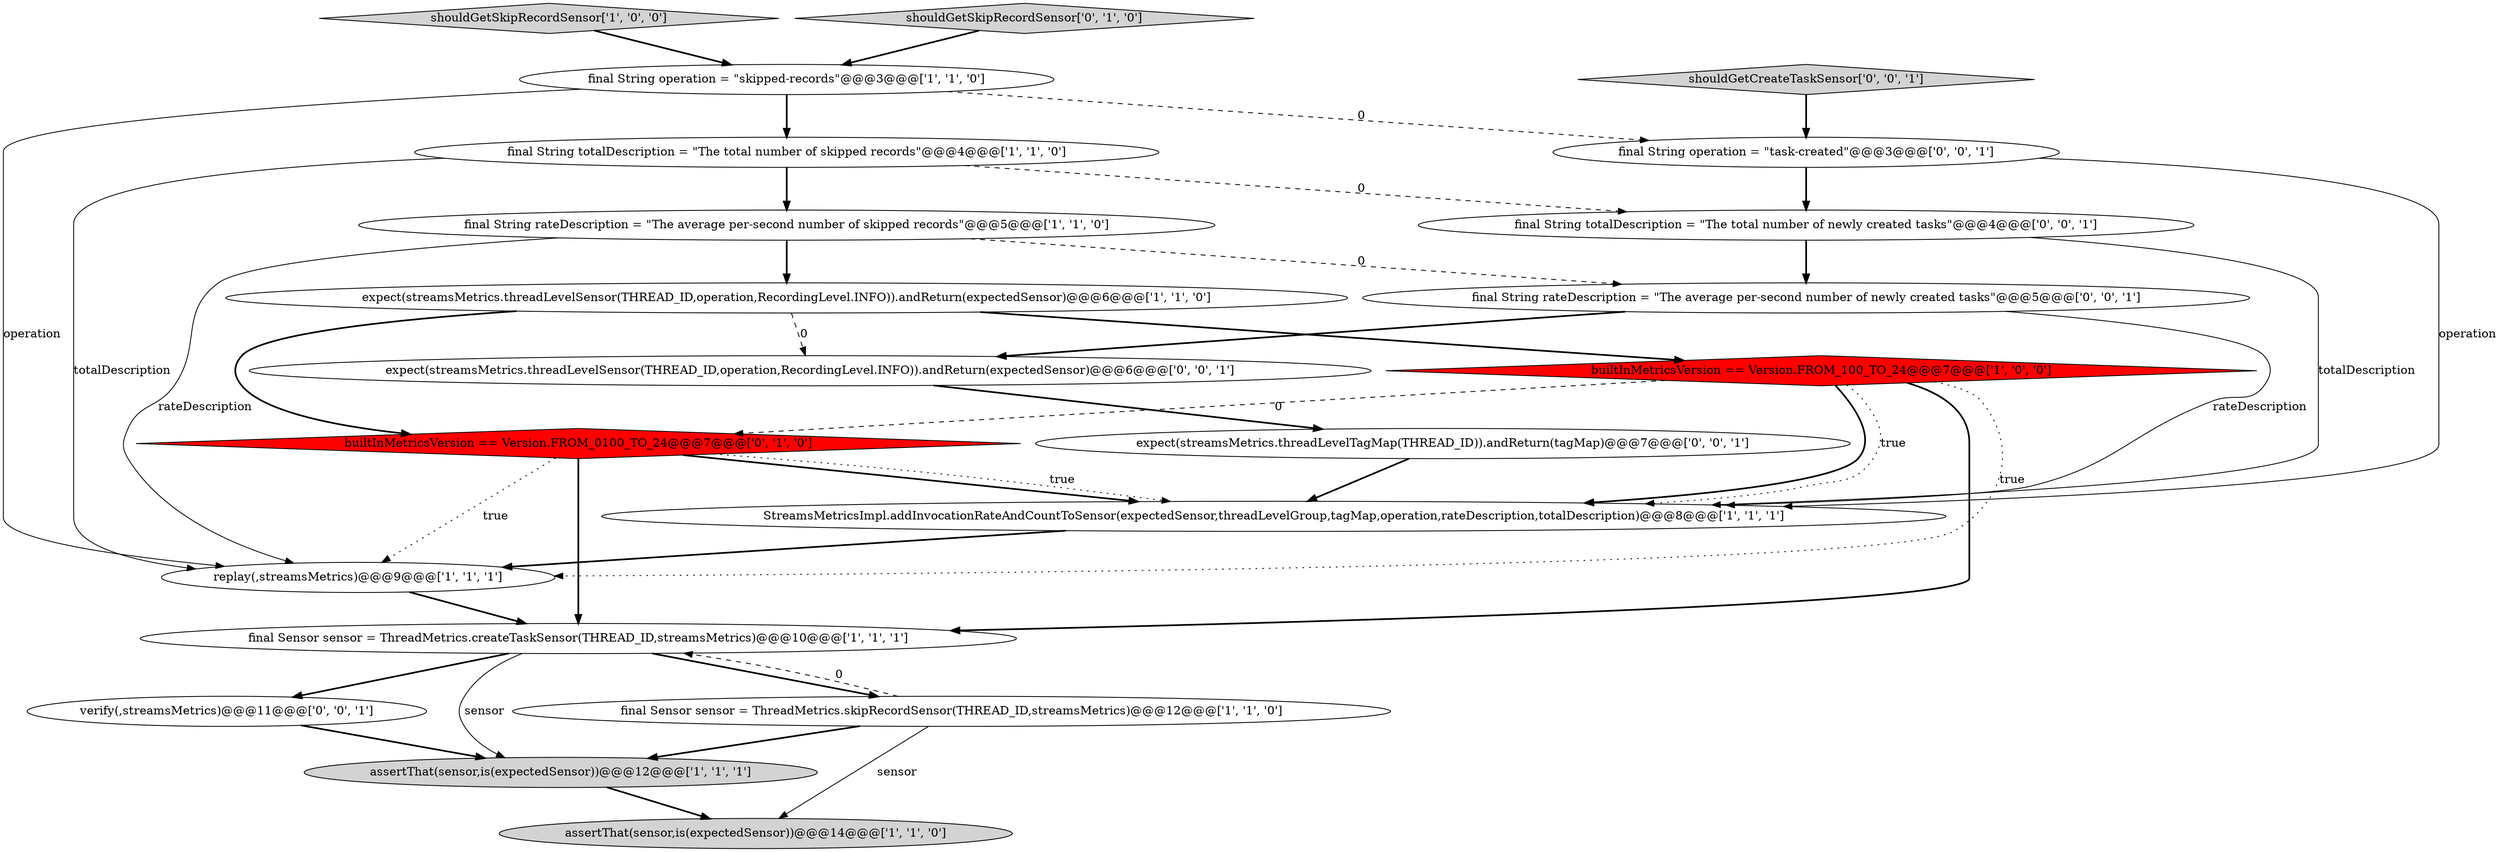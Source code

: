 digraph {
10 [style = filled, label = "StreamsMetricsImpl.addInvocationRateAndCountToSensor(expectedSensor,threadLevelGroup,tagMap,operation,rateDescription,totalDescription)@@@8@@@['1', '1', '1']", fillcolor = white, shape = ellipse image = "AAA0AAABBB1BBB"];
12 [style = filled, label = "builtInMetricsVersion == Version.FROM_0100_TO_24@@@7@@@['0', '1', '0']", fillcolor = red, shape = diamond image = "AAA1AAABBB2BBB"];
20 [style = filled, label = "final String totalDescription = \"The total number of newly created tasks\"@@@4@@@['0', '0', '1']", fillcolor = white, shape = ellipse image = "AAA0AAABBB3BBB"];
5 [style = filled, label = "assertThat(sensor,is(expectedSensor))@@@14@@@['1', '1', '0']", fillcolor = lightgray, shape = ellipse image = "AAA0AAABBB1BBB"];
11 [style = filled, label = "final Sensor sensor = ThreadMetrics.createTaskSensor(THREAD_ID,streamsMetrics)@@@10@@@['1', '1', '1']", fillcolor = white, shape = ellipse image = "AAA0AAABBB1BBB"];
7 [style = filled, label = "final String operation = \"skipped-records\"@@@3@@@['1', '1', '0']", fillcolor = white, shape = ellipse image = "AAA0AAABBB1BBB"];
9 [style = filled, label = "builtInMetricsVersion == Version.FROM_100_TO_24@@@7@@@['1', '0', '0']", fillcolor = red, shape = diamond image = "AAA1AAABBB1BBB"];
16 [style = filled, label = "expect(streamsMetrics.threadLevelTagMap(THREAD_ID)).andReturn(tagMap)@@@7@@@['0', '0', '1']", fillcolor = white, shape = ellipse image = "AAA0AAABBB3BBB"];
19 [style = filled, label = "verify(,streamsMetrics)@@@11@@@['0', '0', '1']", fillcolor = white, shape = ellipse image = "AAA0AAABBB3BBB"];
8 [style = filled, label = "assertThat(sensor,is(expectedSensor))@@@12@@@['1', '1', '1']", fillcolor = lightgray, shape = ellipse image = "AAA0AAABBB1BBB"];
17 [style = filled, label = "final String operation = \"task-created\"@@@3@@@['0', '0', '1']", fillcolor = white, shape = ellipse image = "AAA0AAABBB3BBB"];
1 [style = filled, label = "final Sensor sensor = ThreadMetrics.skipRecordSensor(THREAD_ID,streamsMetrics)@@@12@@@['1', '1', '0']", fillcolor = white, shape = ellipse image = "AAA0AAABBB1BBB"];
3 [style = filled, label = "expect(streamsMetrics.threadLevelSensor(THREAD_ID,operation,RecordingLevel.INFO)).andReturn(expectedSensor)@@@6@@@['1', '1', '0']", fillcolor = white, shape = ellipse image = "AAA0AAABBB1BBB"];
15 [style = filled, label = "expect(streamsMetrics.threadLevelSensor(THREAD_ID,operation,RecordingLevel.INFO)).andReturn(expectedSensor)@@@6@@@['0', '0', '1']", fillcolor = white, shape = ellipse image = "AAA0AAABBB3BBB"];
18 [style = filled, label = "shouldGetCreateTaskSensor['0', '0', '1']", fillcolor = lightgray, shape = diamond image = "AAA0AAABBB3BBB"];
4 [style = filled, label = "replay(,streamsMetrics)@@@9@@@['1', '1', '1']", fillcolor = white, shape = ellipse image = "AAA0AAABBB1BBB"];
0 [style = filled, label = "final String totalDescription = \"The total number of skipped records\"@@@4@@@['1', '1', '0']", fillcolor = white, shape = ellipse image = "AAA0AAABBB1BBB"];
2 [style = filled, label = "final String rateDescription = \"The average per-second number of skipped records\"@@@5@@@['1', '1', '0']", fillcolor = white, shape = ellipse image = "AAA0AAABBB1BBB"];
6 [style = filled, label = "shouldGetSkipRecordSensor['1', '0', '0']", fillcolor = lightgray, shape = diamond image = "AAA0AAABBB1BBB"];
13 [style = filled, label = "shouldGetSkipRecordSensor['0', '1', '0']", fillcolor = lightgray, shape = diamond image = "AAA0AAABBB2BBB"];
14 [style = filled, label = "final String rateDescription = \"The average per-second number of newly created tasks\"@@@5@@@['0', '0', '1']", fillcolor = white, shape = ellipse image = "AAA0AAABBB3BBB"];
2->4 [style = solid, label="rateDescription"];
7->4 [style = solid, label="operation"];
20->10 [style = solid, label="totalDescription"];
1->8 [style = bold, label=""];
9->11 [style = bold, label=""];
1->5 [style = solid, label="sensor"];
11->1 [style = bold, label=""];
16->10 [style = bold, label=""];
7->17 [style = dashed, label="0"];
2->3 [style = bold, label=""];
0->2 [style = bold, label=""];
12->11 [style = bold, label=""];
18->17 [style = bold, label=""];
7->0 [style = bold, label=""];
20->14 [style = bold, label=""];
9->10 [style = bold, label=""];
3->12 [style = bold, label=""];
11->19 [style = bold, label=""];
15->16 [style = bold, label=""];
0->20 [style = dashed, label="0"];
19->8 [style = bold, label=""];
3->9 [style = bold, label=""];
12->10 [style = bold, label=""];
14->10 [style = solid, label="rateDescription"];
2->14 [style = dashed, label="0"];
8->5 [style = bold, label=""];
17->10 [style = solid, label="operation"];
12->10 [style = dotted, label="true"];
13->7 [style = bold, label=""];
1->11 [style = dashed, label="0"];
10->4 [style = bold, label=""];
9->4 [style = dotted, label="true"];
3->15 [style = dashed, label="0"];
14->15 [style = bold, label=""];
12->4 [style = dotted, label="true"];
9->12 [style = dashed, label="0"];
11->8 [style = solid, label="sensor"];
6->7 [style = bold, label=""];
4->11 [style = bold, label=""];
9->10 [style = dotted, label="true"];
0->4 [style = solid, label="totalDescription"];
17->20 [style = bold, label=""];
}
